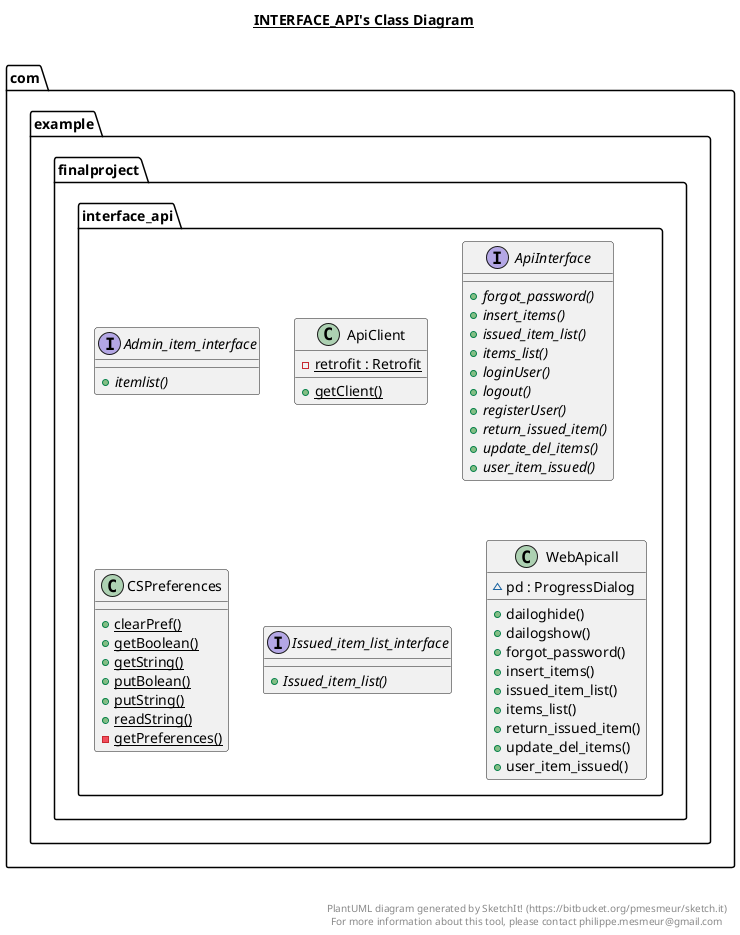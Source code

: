 @startuml

title __INTERFACE_API's Class Diagram__\n

  namespace com.example.finalproject {
    namespace interface_api {
      interface com.example.finalproject.interface_api.Admin_item_interface {
          {abstract} + itemlist()
      }
    }
  }
  

  namespace com.example.finalproject {
    namespace interface_api {
      class com.example.finalproject.interface_api.ApiClient {
          {static} - retrofit : Retrofit
          {static} + getClient()
      }
    }
  }
  

  namespace com.example.finalproject {
    namespace interface_api {
      interface com.example.finalproject.interface_api.ApiInterface {
          {abstract} + forgot_password()
          {abstract} + insert_items()
          {abstract} + issued_item_list()
          {abstract} + items_list()
          {abstract} + loginUser()
          {abstract} + logout()
          {abstract} + registerUser()
          {abstract} + return_issued_item()
          {abstract} + update_del_items()
          {abstract} + user_item_issued()
      }
    }
  }
  

  namespace com.example.finalproject {
    namespace interface_api {
      class com.example.finalproject.interface_api.CSPreferences {
          {static} + clearPref()
          {static} + getBoolean()
          {static} + getString()
          {static} + putBolean()
          {static} + putString()
          {static} + readString()
          {static} - getPreferences()
      }
    }
  }
  

  namespace com.example.finalproject {
    namespace interface_api {
      interface com.example.finalproject.interface_api.Issued_item_list_interface {
          {abstract} + Issued_item_list()
      }
    }
  }
  

  namespace com.example.finalproject {
    namespace interface_api {
      class com.example.finalproject.interface_api.WebApicall {
          ~ pd : ProgressDialog
          + dailoghide()
          + dailogshow()
          + forgot_password()
          + insert_items()
          + issued_item_list()
          + items_list()
          + return_issued_item()
          + update_del_items()
          + user_item_issued()
      }
    }
  }
  



right footer


PlantUML diagram generated by SketchIt! (https://bitbucket.org/pmesmeur/sketch.it)
For more information about this tool, please contact philippe.mesmeur@gmail.com
endfooter

@enduml
